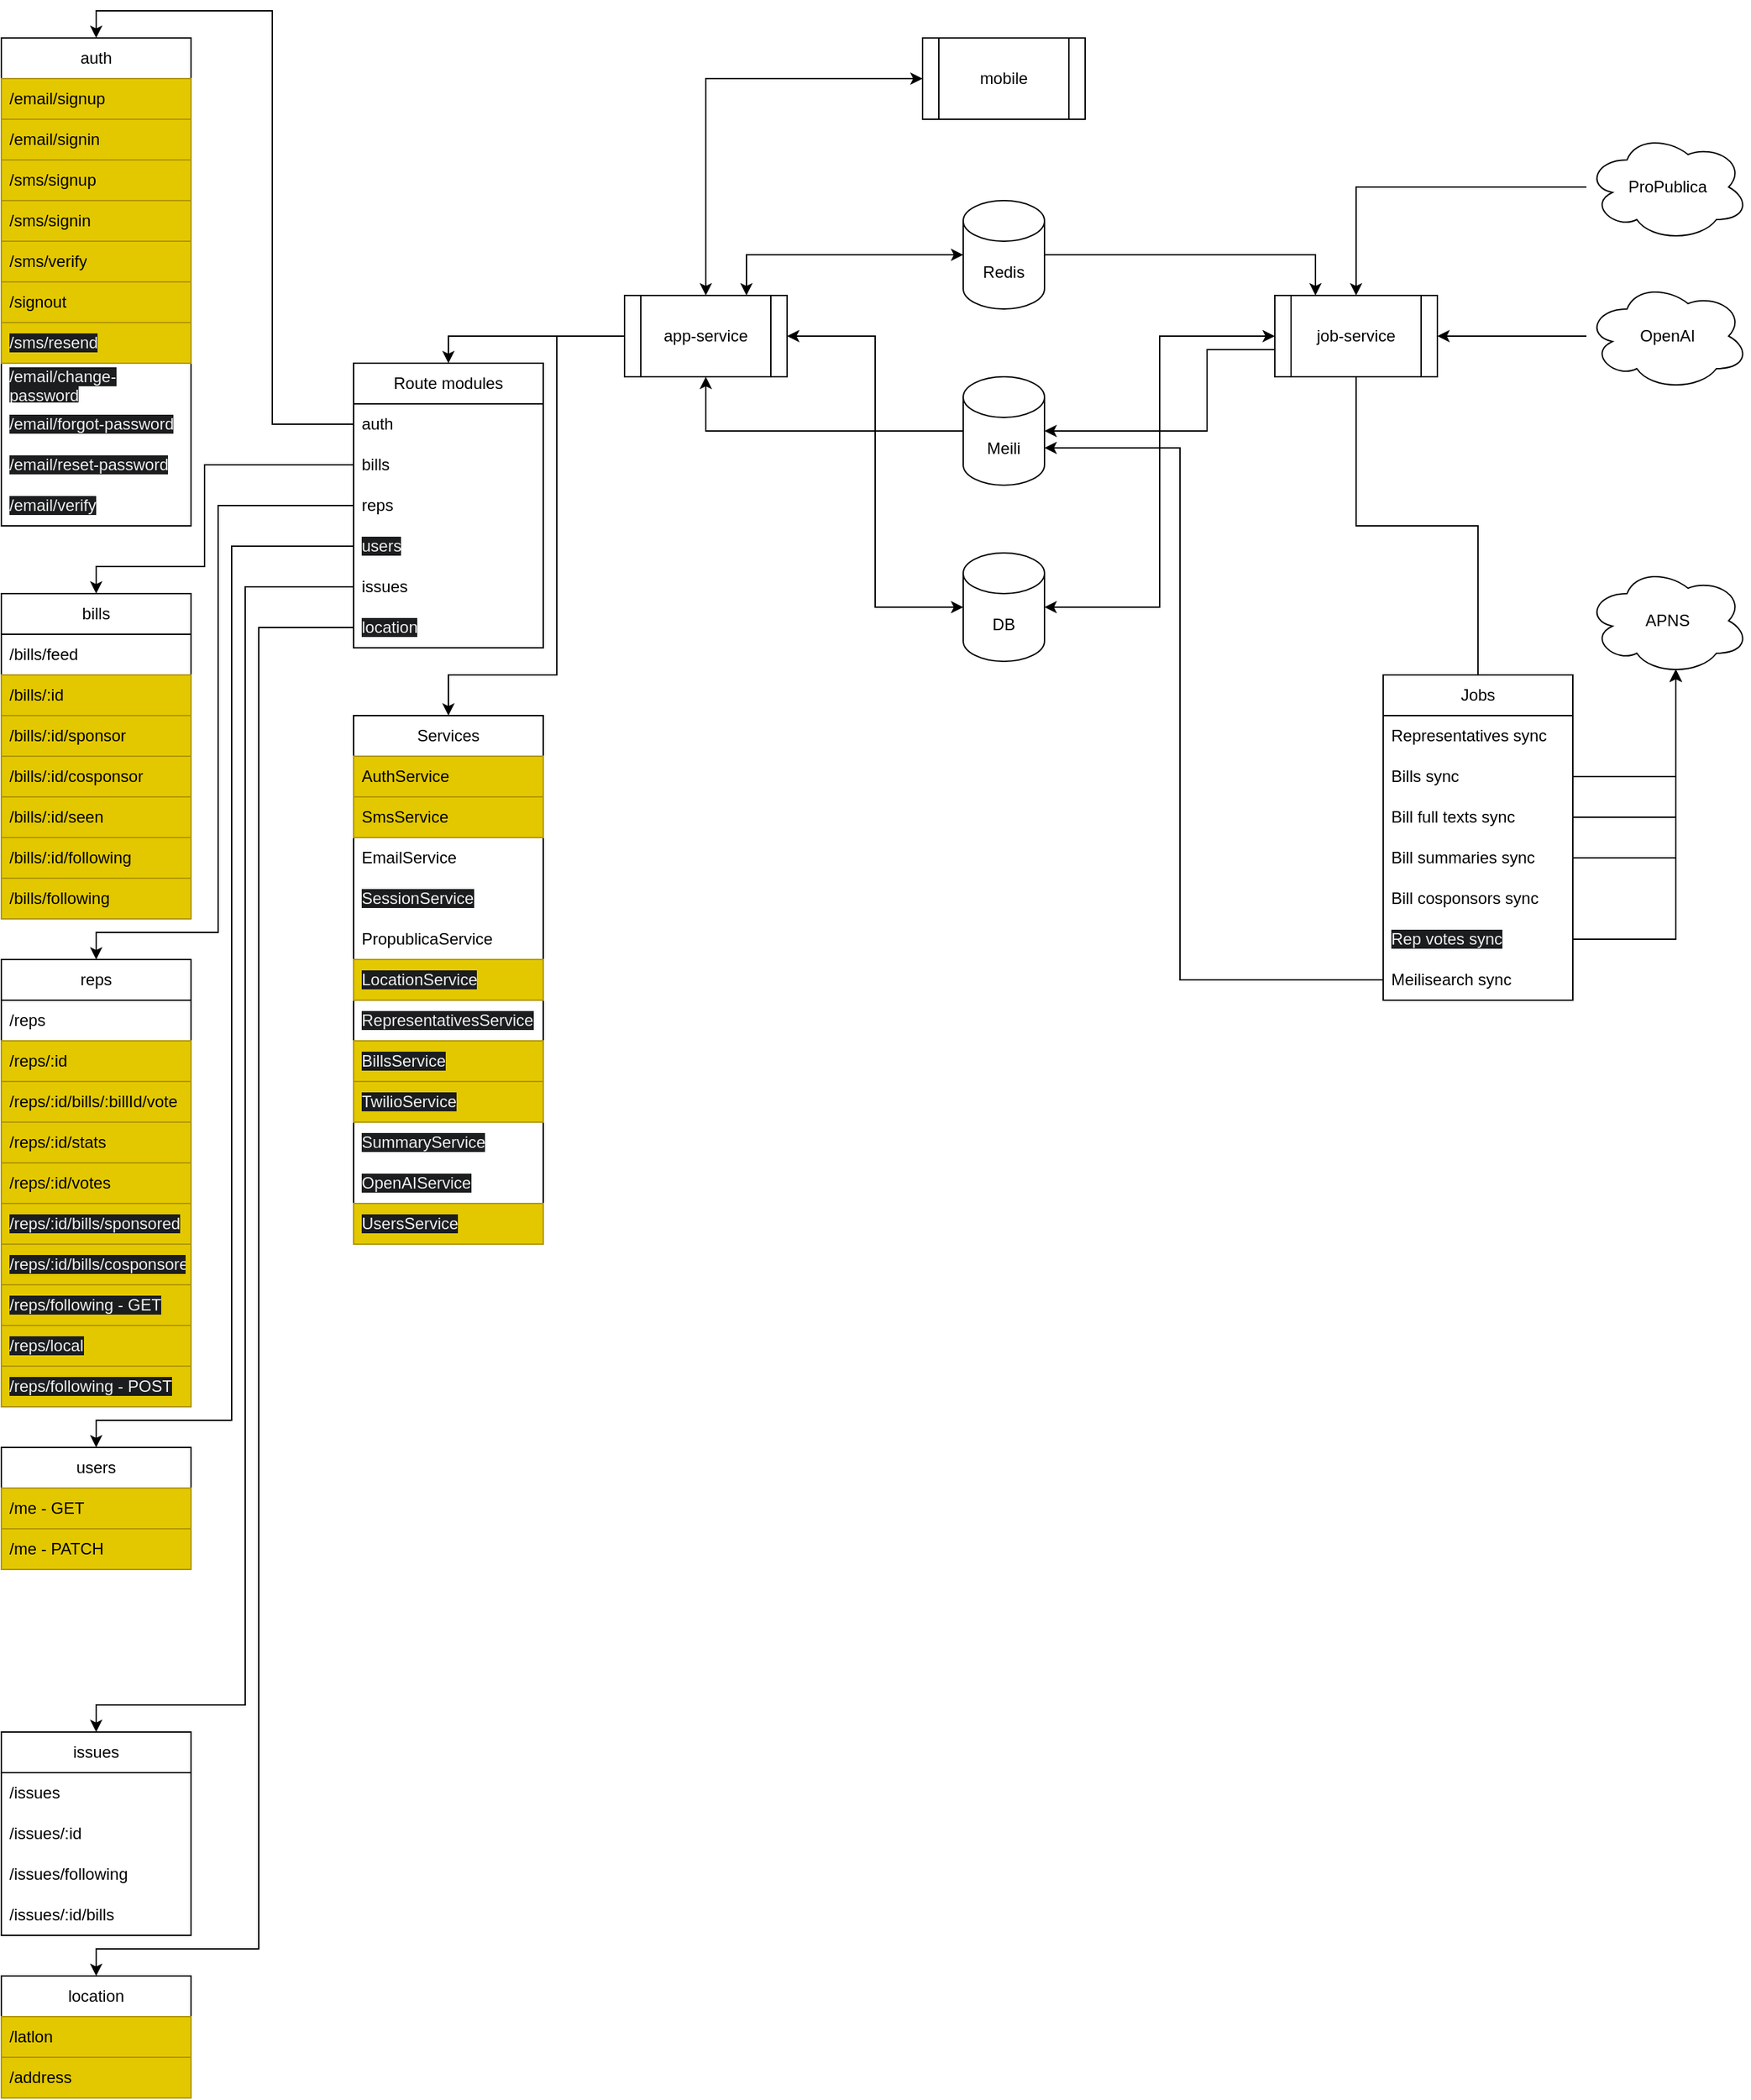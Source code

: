 <mxfile version="23.0.2" type="device">
  <diagram name="Page-1" id="CMcYUQxEqxqcsN2FO_Cb">
    <mxGraphModel dx="1930" dy="1882" grid="1" gridSize="10" guides="1" tooltips="1" connect="1" arrows="1" fold="1" page="1" pageScale="1" pageWidth="850" pageHeight="1100" math="0" shadow="0">
      <root>
        <mxCell id="0" />
        <mxCell id="1" parent="0" />
        <mxCell id="fDpLNiLZyt8nHEmE5w9d-7" style="edgeStyle=orthogonalEdgeStyle;rounded=0;orthogonalLoop=1;jettySize=auto;html=1;entryX=0;entryY=0.5;entryDx=0;entryDy=0;startArrow=classic;startFill=1;" parent="1" source="fDpLNiLZyt8nHEmE5w9d-1" target="fDpLNiLZyt8nHEmE5w9d-2" edge="1">
          <mxGeometry relative="1" as="geometry">
            <Array as="points">
              <mxPoint x="140" y="-80" />
            </Array>
          </mxGeometry>
        </mxCell>
        <mxCell id="fDpLNiLZyt8nHEmE5w9d-48" style="edgeStyle=orthogonalEdgeStyle;rounded=0;orthogonalLoop=1;jettySize=auto;html=1;entryX=0.5;entryY=0;entryDx=0;entryDy=0;" parent="1" source="fDpLNiLZyt8nHEmE5w9d-1" target="fDpLNiLZyt8nHEmE5w9d-40" edge="1">
          <mxGeometry relative="1" as="geometry" />
        </mxCell>
        <mxCell id="fDpLNiLZyt8nHEmE5w9d-125" style="edgeStyle=orthogonalEdgeStyle;rounded=0;orthogonalLoop=1;jettySize=auto;html=1;entryX=0.5;entryY=0;entryDx=0;entryDy=0;" parent="1" source="fDpLNiLZyt8nHEmE5w9d-1" target="fDpLNiLZyt8nHEmE5w9d-116" edge="1">
          <mxGeometry relative="1" as="geometry">
            <Array as="points">
              <mxPoint x="30" y="110" />
              <mxPoint x="30" y="360" />
              <mxPoint x="-50" y="360" />
            </Array>
          </mxGeometry>
        </mxCell>
        <mxCell id="fDpLNiLZyt8nHEmE5w9d-1" value="app-service" style="shape=process;whiteSpace=wrap;html=1;backgroundOutline=1;" parent="1" vertex="1">
          <mxGeometry x="80" y="80" width="120" height="60" as="geometry" />
        </mxCell>
        <mxCell id="fDpLNiLZyt8nHEmE5w9d-2" value="mobile" style="shape=process;whiteSpace=wrap;html=1;backgroundOutline=1;" parent="1" vertex="1">
          <mxGeometry x="300" y="-110" width="120" height="60" as="geometry" />
        </mxCell>
        <mxCell id="fDpLNiLZyt8nHEmE5w9d-16" style="edgeStyle=orthogonalEdgeStyle;rounded=0;orthogonalLoop=1;jettySize=auto;html=1;entryX=0.5;entryY=0;entryDx=0;entryDy=0;endArrow=none;endFill=0;" parent="1" source="fDpLNiLZyt8nHEmE5w9d-3" target="fDpLNiLZyt8nHEmE5w9d-12" edge="1">
          <mxGeometry relative="1" as="geometry" />
        </mxCell>
        <mxCell id="fDpLNiLZyt8nHEmE5w9d-3" value="job-service" style="shape=process;whiteSpace=wrap;html=1;backgroundOutline=1;" parent="1" vertex="1">
          <mxGeometry x="560" y="80" width="120" height="60" as="geometry" />
        </mxCell>
        <mxCell id="fDpLNiLZyt8nHEmE5w9d-4" value="DB" style="shape=cylinder3;whiteSpace=wrap;html=1;boundedLbl=1;backgroundOutline=1;size=15;" parent="1" vertex="1">
          <mxGeometry x="330" y="270" width="60" height="80" as="geometry" />
        </mxCell>
        <mxCell id="fDpLNiLZyt8nHEmE5w9d-5" style="edgeStyle=orthogonalEdgeStyle;rounded=0;orthogonalLoop=1;jettySize=auto;html=1;entryX=1;entryY=0.5;entryDx=0;entryDy=0;entryPerimeter=0;startArrow=classic;startFill=1;" parent="1" source="fDpLNiLZyt8nHEmE5w9d-3" target="fDpLNiLZyt8nHEmE5w9d-4" edge="1">
          <mxGeometry relative="1" as="geometry" />
        </mxCell>
        <mxCell id="fDpLNiLZyt8nHEmE5w9d-6" style="edgeStyle=orthogonalEdgeStyle;rounded=0;orthogonalLoop=1;jettySize=auto;html=1;entryX=0;entryY=0.5;entryDx=0;entryDy=0;entryPerimeter=0;startArrow=classic;startFill=1;" parent="1" source="fDpLNiLZyt8nHEmE5w9d-1" target="fDpLNiLZyt8nHEmE5w9d-4" edge="1">
          <mxGeometry relative="1" as="geometry" />
        </mxCell>
        <mxCell id="fDpLNiLZyt8nHEmE5w9d-9" style="edgeStyle=orthogonalEdgeStyle;rounded=0;orthogonalLoop=1;jettySize=auto;html=1;entryX=0.5;entryY=0;entryDx=0;entryDy=0;" parent="1" source="fDpLNiLZyt8nHEmE5w9d-8" target="fDpLNiLZyt8nHEmE5w9d-3" edge="1">
          <mxGeometry relative="1" as="geometry" />
        </mxCell>
        <mxCell id="fDpLNiLZyt8nHEmE5w9d-8" value="ProPublica" style="ellipse;shape=cloud;whiteSpace=wrap;html=1;" parent="1" vertex="1">
          <mxGeometry x="790" y="-40" width="120" height="80" as="geometry" />
        </mxCell>
        <mxCell id="fDpLNiLZyt8nHEmE5w9d-11" style="edgeStyle=orthogonalEdgeStyle;rounded=0;orthogonalLoop=1;jettySize=auto;html=1;entryX=1;entryY=0.5;entryDx=0;entryDy=0;" parent="1" source="fDpLNiLZyt8nHEmE5w9d-10" target="fDpLNiLZyt8nHEmE5w9d-3" edge="1">
          <mxGeometry relative="1" as="geometry" />
        </mxCell>
        <mxCell id="fDpLNiLZyt8nHEmE5w9d-10" value="OpenAI" style="ellipse;shape=cloud;whiteSpace=wrap;html=1;" parent="1" vertex="1">
          <mxGeometry x="790" y="70" width="120" height="80" as="geometry" />
        </mxCell>
        <mxCell id="fDpLNiLZyt8nHEmE5w9d-12" value="Jobs" style="swimlane;fontStyle=0;childLayout=stackLayout;horizontal=1;startSize=30;horizontalStack=0;resizeParent=1;resizeParentMax=0;resizeLast=0;collapsible=1;marginBottom=0;whiteSpace=wrap;html=1;" parent="1" vertex="1">
          <mxGeometry x="640" y="360" width="140" height="240" as="geometry">
            <mxRectangle x="640" y="360" width="70" height="30" as="alternateBounds" />
          </mxGeometry>
        </mxCell>
        <mxCell id="fDpLNiLZyt8nHEmE5w9d-13" value="Representatives sync" style="text;strokeColor=none;fillColor=none;align=left;verticalAlign=middle;spacingLeft=4;spacingRight=4;overflow=hidden;points=[[0,0.5],[1,0.5]];portConstraint=eastwest;rotatable=0;whiteSpace=wrap;html=1;" parent="fDpLNiLZyt8nHEmE5w9d-12" vertex="1">
          <mxGeometry y="30" width="140" height="30" as="geometry" />
        </mxCell>
        <mxCell id="fDpLNiLZyt8nHEmE5w9d-14" value="Bills sync" style="text;strokeColor=none;fillColor=none;align=left;verticalAlign=middle;spacingLeft=4;spacingRight=4;overflow=hidden;points=[[0,0.5],[1,0.5]];portConstraint=eastwest;rotatable=0;whiteSpace=wrap;html=1;" parent="fDpLNiLZyt8nHEmE5w9d-12" vertex="1">
          <mxGeometry y="60" width="140" height="30" as="geometry" />
        </mxCell>
        <mxCell id="fDpLNiLZyt8nHEmE5w9d-15" value="Bill full texts sync" style="text;strokeColor=none;fillColor=none;align=left;verticalAlign=middle;spacingLeft=4;spacingRight=4;overflow=hidden;points=[[0,0.5],[1,0.5]];portConstraint=eastwest;rotatable=0;whiteSpace=wrap;html=1;" parent="fDpLNiLZyt8nHEmE5w9d-12" vertex="1">
          <mxGeometry y="90" width="140" height="30" as="geometry" />
        </mxCell>
        <mxCell id="fDpLNiLZyt8nHEmE5w9d-23" value="Bill summaries sync" style="text;strokeColor=none;fillColor=none;align=left;verticalAlign=middle;spacingLeft=4;spacingRight=4;overflow=hidden;points=[[0,0.5],[1,0.5]];portConstraint=eastwest;rotatable=0;whiteSpace=wrap;html=1;" parent="fDpLNiLZyt8nHEmE5w9d-12" vertex="1">
          <mxGeometry y="120" width="140" height="30" as="geometry" />
        </mxCell>
        <mxCell id="fDpLNiLZyt8nHEmE5w9d-24" value="Bill cosponsors sync" style="text;strokeColor=none;fillColor=none;align=left;verticalAlign=middle;spacingLeft=4;spacingRight=4;overflow=hidden;points=[[0,0.5],[1,0.5]];portConstraint=eastwest;rotatable=0;whiteSpace=wrap;html=1;" parent="fDpLNiLZyt8nHEmE5w9d-12" vertex="1">
          <mxGeometry y="150" width="140" height="30" as="geometry" />
        </mxCell>
        <mxCell id="fDpLNiLZyt8nHEmE5w9d-25" value="&lt;meta charset=&quot;utf-8&quot;&gt;&lt;span style=&quot;color: rgb(240, 240, 240); font-family: Helvetica; font-size: 12px; font-style: normal; font-variant-ligatures: normal; font-variant-caps: normal; font-weight: 400; letter-spacing: normal; orphans: 2; text-align: left; text-indent: 0px; text-transform: none; widows: 2; word-spacing: 0px; -webkit-text-stroke-width: 0px; background-color: rgb(27, 29, 30); text-decoration-thickness: initial; text-decoration-style: initial; text-decoration-color: initial; float: none; display: inline !important;&quot;&gt;Rep votes sync&lt;/span&gt;" style="text;strokeColor=none;fillColor=none;align=left;verticalAlign=middle;spacingLeft=4;spacingRight=4;overflow=hidden;points=[[0,0.5],[1,0.5]];portConstraint=eastwest;rotatable=0;whiteSpace=wrap;html=1;" parent="fDpLNiLZyt8nHEmE5w9d-12" vertex="1">
          <mxGeometry y="180" width="140" height="30" as="geometry" />
        </mxCell>
        <mxCell id="fDpLNiLZyt8nHEmE5w9d-38" value="Meilisearch sync" style="text;strokeColor=none;fillColor=none;align=left;verticalAlign=middle;spacingLeft=4;spacingRight=4;overflow=hidden;points=[[0,0.5],[1,0.5]];portConstraint=eastwest;rotatable=0;whiteSpace=wrap;html=1;" parent="fDpLNiLZyt8nHEmE5w9d-12" vertex="1">
          <mxGeometry y="210" width="140" height="30" as="geometry" />
        </mxCell>
        <mxCell id="fDpLNiLZyt8nHEmE5w9d-19" style="edgeStyle=orthogonalEdgeStyle;rounded=0;orthogonalLoop=1;jettySize=auto;html=1;entryX=0.75;entryY=0;entryDx=0;entryDy=0;startArrow=classic;startFill=1;" parent="1" source="fDpLNiLZyt8nHEmE5w9d-18" target="fDpLNiLZyt8nHEmE5w9d-1" edge="1">
          <mxGeometry relative="1" as="geometry" />
        </mxCell>
        <mxCell id="fDpLNiLZyt8nHEmE5w9d-20" style="edgeStyle=orthogonalEdgeStyle;rounded=0;orthogonalLoop=1;jettySize=auto;html=1;entryX=0.25;entryY=0;entryDx=0;entryDy=0;" parent="1" source="fDpLNiLZyt8nHEmE5w9d-18" target="fDpLNiLZyt8nHEmE5w9d-3" edge="1">
          <mxGeometry relative="1" as="geometry" />
        </mxCell>
        <mxCell id="fDpLNiLZyt8nHEmE5w9d-18" value="Redis" style="shape=cylinder3;whiteSpace=wrap;html=1;boundedLbl=1;backgroundOutline=1;size=15;" parent="1" vertex="1">
          <mxGeometry x="330" y="10" width="60" height="80" as="geometry" />
        </mxCell>
        <mxCell id="fDpLNiLZyt8nHEmE5w9d-35" style="edgeStyle=orthogonalEdgeStyle;rounded=0;orthogonalLoop=1;jettySize=auto;html=1;entryX=0.5;entryY=1;entryDx=0;entryDy=0;" parent="1" source="fDpLNiLZyt8nHEmE5w9d-21" target="fDpLNiLZyt8nHEmE5w9d-1" edge="1">
          <mxGeometry relative="1" as="geometry" />
        </mxCell>
        <mxCell id="fDpLNiLZyt8nHEmE5w9d-21" value="Meili" style="shape=cylinder3;whiteSpace=wrap;html=1;boundedLbl=1;backgroundOutline=1;size=15;" parent="1" vertex="1">
          <mxGeometry x="330" y="140" width="60" height="80" as="geometry" />
        </mxCell>
        <mxCell id="fDpLNiLZyt8nHEmE5w9d-28" value="APNS" style="ellipse;shape=cloud;whiteSpace=wrap;html=1;" parent="1" vertex="1">
          <mxGeometry x="790" y="280" width="120" height="80" as="geometry" />
        </mxCell>
        <mxCell id="fDpLNiLZyt8nHEmE5w9d-29" style="edgeStyle=orthogonalEdgeStyle;rounded=0;orthogonalLoop=1;jettySize=auto;html=1;entryX=0.55;entryY=0.95;entryDx=0;entryDy=0;entryPerimeter=0;" parent="1" source="fDpLNiLZyt8nHEmE5w9d-14" target="fDpLNiLZyt8nHEmE5w9d-28" edge="1">
          <mxGeometry relative="1" as="geometry" />
        </mxCell>
        <mxCell id="fDpLNiLZyt8nHEmE5w9d-30" style="edgeStyle=orthogonalEdgeStyle;rounded=0;orthogonalLoop=1;jettySize=auto;html=1;entryX=0.55;entryY=0.95;entryDx=0;entryDy=0;entryPerimeter=0;" parent="1" source="fDpLNiLZyt8nHEmE5w9d-15" target="fDpLNiLZyt8nHEmE5w9d-28" edge="1">
          <mxGeometry relative="1" as="geometry" />
        </mxCell>
        <mxCell id="fDpLNiLZyt8nHEmE5w9d-31" style="edgeStyle=orthogonalEdgeStyle;rounded=0;orthogonalLoop=1;jettySize=auto;html=1;entryX=0.55;entryY=0.95;entryDx=0;entryDy=0;entryPerimeter=0;" parent="1" source="fDpLNiLZyt8nHEmE5w9d-23" target="fDpLNiLZyt8nHEmE5w9d-28" edge="1">
          <mxGeometry relative="1" as="geometry" />
        </mxCell>
        <mxCell id="fDpLNiLZyt8nHEmE5w9d-32" style="edgeStyle=orthogonalEdgeStyle;rounded=0;orthogonalLoop=1;jettySize=auto;html=1;entryX=0.55;entryY=0.95;entryDx=0;entryDy=0;entryPerimeter=0;" parent="1" source="fDpLNiLZyt8nHEmE5w9d-25" target="fDpLNiLZyt8nHEmE5w9d-28" edge="1">
          <mxGeometry relative="1" as="geometry" />
        </mxCell>
        <mxCell id="fDpLNiLZyt8nHEmE5w9d-37" style="edgeStyle=orthogonalEdgeStyle;rounded=0;orthogonalLoop=1;jettySize=auto;html=1;entryX=1;entryY=0.5;entryDx=0;entryDy=0;entryPerimeter=0;" parent="1" source="fDpLNiLZyt8nHEmE5w9d-3" target="fDpLNiLZyt8nHEmE5w9d-21" edge="1">
          <mxGeometry relative="1" as="geometry">
            <Array as="points">
              <mxPoint x="510" y="120" />
              <mxPoint x="510" y="180" />
            </Array>
          </mxGeometry>
        </mxCell>
        <mxCell id="fDpLNiLZyt8nHEmE5w9d-39" style="edgeStyle=orthogonalEdgeStyle;rounded=0;orthogonalLoop=1;jettySize=auto;html=1;entryX=1;entryY=0;entryDx=0;entryDy=52.5;entryPerimeter=0;" parent="1" source="fDpLNiLZyt8nHEmE5w9d-38" target="fDpLNiLZyt8nHEmE5w9d-21" edge="1">
          <mxGeometry relative="1" as="geometry">
            <Array as="points">
              <mxPoint x="490" y="585" />
              <mxPoint x="490" y="193" />
            </Array>
          </mxGeometry>
        </mxCell>
        <mxCell id="fDpLNiLZyt8nHEmE5w9d-40" value="Route modules" style="swimlane;fontStyle=0;childLayout=stackLayout;horizontal=1;startSize=30;horizontalStack=0;resizeParent=1;resizeParentMax=0;resizeLast=0;collapsible=1;marginBottom=0;whiteSpace=wrap;html=1;" parent="1" vertex="1">
          <mxGeometry x="-120" y="130" width="140" height="210" as="geometry">
            <mxRectangle x="640" y="360" width="70" height="30" as="alternateBounds" />
          </mxGeometry>
        </mxCell>
        <mxCell id="fDpLNiLZyt8nHEmE5w9d-41" value="auth" style="text;strokeColor=none;fillColor=none;align=left;verticalAlign=middle;spacingLeft=4;spacingRight=4;overflow=hidden;points=[[0,0.5],[1,0.5]];portConstraint=eastwest;rotatable=0;whiteSpace=wrap;html=1;" parent="fDpLNiLZyt8nHEmE5w9d-40" vertex="1">
          <mxGeometry y="30" width="140" height="30" as="geometry" />
        </mxCell>
        <mxCell id="fDpLNiLZyt8nHEmE5w9d-42" value="bills" style="text;strokeColor=none;fillColor=none;align=left;verticalAlign=middle;spacingLeft=4;spacingRight=4;overflow=hidden;points=[[0,0.5],[1,0.5]];portConstraint=eastwest;rotatable=0;whiteSpace=wrap;html=1;" parent="fDpLNiLZyt8nHEmE5w9d-40" vertex="1">
          <mxGeometry y="60" width="140" height="30" as="geometry" />
        </mxCell>
        <mxCell id="fDpLNiLZyt8nHEmE5w9d-45" value="reps" style="text;strokeColor=none;fillColor=none;align=left;verticalAlign=middle;spacingLeft=4;spacingRight=4;overflow=hidden;points=[[0,0.5],[1,0.5]];portConstraint=eastwest;rotatable=0;whiteSpace=wrap;html=1;" parent="fDpLNiLZyt8nHEmE5w9d-40" vertex="1">
          <mxGeometry y="90" width="140" height="30" as="geometry" />
        </mxCell>
        <mxCell id="fDpLNiLZyt8nHEmE5w9d-46" value="&lt;span style=&quot;color: rgb(240, 240, 240); font-family: Helvetica; font-size: 12px; font-style: normal; font-variant-ligatures: normal; font-variant-caps: normal; font-weight: 400; letter-spacing: normal; orphans: 2; text-align: left; text-indent: 0px; text-transform: none; widows: 2; word-spacing: 0px; -webkit-text-stroke-width: 0px; background-color: rgb(27, 29, 30); text-decoration-thickness: initial; text-decoration-style: initial; text-decoration-color: initial; float: none; display: inline !important;&quot;&gt;users&lt;/span&gt;" style="text;strokeColor=none;fillColor=none;align=left;verticalAlign=middle;spacingLeft=4;spacingRight=4;overflow=hidden;points=[[0,0.5],[1,0.5]];portConstraint=eastwest;rotatable=0;whiteSpace=wrap;html=1;" parent="fDpLNiLZyt8nHEmE5w9d-40" vertex="1">
          <mxGeometry y="120" width="140" height="30" as="geometry" />
        </mxCell>
        <mxCell id="fDpLNiLZyt8nHEmE5w9d-43" value="issues" style="text;strokeColor=none;fillColor=none;align=left;verticalAlign=middle;spacingLeft=4;spacingRight=4;overflow=hidden;points=[[0,0.5],[1,0.5]];portConstraint=eastwest;rotatable=0;whiteSpace=wrap;html=1;" parent="fDpLNiLZyt8nHEmE5w9d-40" vertex="1">
          <mxGeometry y="150" width="140" height="30" as="geometry" />
        </mxCell>
        <mxCell id="fDpLNiLZyt8nHEmE5w9d-93" value="&lt;span style=&quot;color: rgb(240, 240, 240); font-family: Helvetica; font-size: 12px; font-style: normal; font-variant-ligatures: normal; font-variant-caps: normal; font-weight: 400; letter-spacing: normal; orphans: 2; text-align: left; text-indent: 0px; text-transform: none; widows: 2; word-spacing: 0px; -webkit-text-stroke-width: 0px; background-color: rgb(27, 29, 30); text-decoration-thickness: initial; text-decoration-style: initial; text-decoration-color: initial; float: none; display: inline !important;&quot;&gt;location&lt;/span&gt;" style="text;strokeColor=none;fillColor=none;align=left;verticalAlign=middle;spacingLeft=4;spacingRight=4;overflow=hidden;points=[[0,0.5],[1,0.5]];portConstraint=eastwest;rotatable=0;whiteSpace=wrap;html=1;" parent="fDpLNiLZyt8nHEmE5w9d-40" vertex="1">
          <mxGeometry y="180" width="140" height="30" as="geometry" />
        </mxCell>
        <mxCell id="fDpLNiLZyt8nHEmE5w9d-49" value="auth" style="swimlane;fontStyle=0;childLayout=stackLayout;horizontal=1;startSize=30;horizontalStack=0;resizeParent=1;resizeParentMax=0;resizeLast=0;collapsible=1;marginBottom=0;whiteSpace=wrap;html=1;" parent="1" vertex="1">
          <mxGeometry x="-380" y="-110" width="140" height="360" as="geometry">
            <mxRectangle x="640" y="360" width="70" height="30" as="alternateBounds" />
          </mxGeometry>
        </mxCell>
        <mxCell id="fDpLNiLZyt8nHEmE5w9d-50" value="/email/signup" style="text;strokeColor=#B09500;fillColor=#e3c800;align=left;verticalAlign=middle;spacingLeft=4;spacingRight=4;overflow=hidden;points=[[0,0.5],[1,0.5]];portConstraint=eastwest;rotatable=0;whiteSpace=wrap;html=1;fontColor=#000000;" parent="fDpLNiLZyt8nHEmE5w9d-49" vertex="1">
          <mxGeometry y="30" width="140" height="30" as="geometry" />
        </mxCell>
        <mxCell id="fDpLNiLZyt8nHEmE5w9d-51" value="/email/signin" style="text;strokeColor=#B09500;fillColor=#e3c800;align=left;verticalAlign=middle;spacingLeft=4;spacingRight=4;overflow=hidden;points=[[0,0.5],[1,0.5]];portConstraint=eastwest;rotatable=0;whiteSpace=wrap;html=1;fontColor=#000000;" parent="fDpLNiLZyt8nHEmE5w9d-49" vertex="1">
          <mxGeometry y="60" width="140" height="30" as="geometry" />
        </mxCell>
        <mxCell id="fDpLNiLZyt8nHEmE5w9d-52" value="/sms/signup" style="text;strokeColor=#B09500;fillColor=#e3c800;align=left;verticalAlign=middle;spacingLeft=4;spacingRight=4;overflow=hidden;points=[[0,0.5],[1,0.5]];portConstraint=eastwest;rotatable=0;whiteSpace=wrap;html=1;fontColor=#000000;" parent="fDpLNiLZyt8nHEmE5w9d-49" vertex="1">
          <mxGeometry y="90" width="140" height="30" as="geometry" />
        </mxCell>
        <mxCell id="fDpLNiLZyt8nHEmE5w9d-53" value="/sms/signin" style="text;strokeColor=#B09500;fillColor=#e3c800;align=left;verticalAlign=middle;spacingLeft=4;spacingRight=4;overflow=hidden;points=[[0,0.5],[1,0.5]];portConstraint=eastwest;rotatable=0;whiteSpace=wrap;html=1;fontColor=#000000;" parent="fDpLNiLZyt8nHEmE5w9d-49" vertex="1">
          <mxGeometry y="120" width="140" height="30" as="geometry" />
        </mxCell>
        <mxCell id="fDpLNiLZyt8nHEmE5w9d-54" value="/sms/verify" style="text;strokeColor=#B09500;fillColor=#e3c800;align=left;verticalAlign=middle;spacingLeft=4;spacingRight=4;overflow=hidden;points=[[0,0.5],[1,0.5]];portConstraint=eastwest;rotatable=0;whiteSpace=wrap;html=1;fontColor=#000000;" parent="fDpLNiLZyt8nHEmE5w9d-49" vertex="1">
          <mxGeometry y="150" width="140" height="30" as="geometry" />
        </mxCell>
        <mxCell id="oOIMvvIAfCaK4R2Jciu8-5" value="/signout" style="text;strokeColor=#B09500;fillColor=#e3c800;align=left;verticalAlign=middle;spacingLeft=4;spacingRight=4;overflow=hidden;points=[[0,0.5],[1,0.5]];portConstraint=eastwest;rotatable=0;whiteSpace=wrap;html=1;fontColor=#000000;" parent="fDpLNiLZyt8nHEmE5w9d-49" vertex="1">
          <mxGeometry y="180" width="140" height="30" as="geometry" />
        </mxCell>
        <mxCell id="fDpLNiLZyt8nHEmE5w9d-55" value="&lt;span style=&quot;color: rgb(240, 240, 240); font-family: Helvetica; font-size: 12px; font-style: normal; font-variant-ligatures: normal; font-variant-caps: normal; font-weight: 400; letter-spacing: normal; orphans: 2; text-align: left; text-indent: 0px; text-transform: none; widows: 2; word-spacing: 0px; -webkit-text-stroke-width: 0px; background-color: rgb(27, 29, 30); text-decoration-thickness: initial; text-decoration-style: initial; text-decoration-color: initial; float: none; display: inline !important;&quot;&gt;/sms/resend&lt;/span&gt;" style="text;strokeColor=#B09500;fillColor=#e3c800;align=left;verticalAlign=middle;spacingLeft=4;spacingRight=4;overflow=hidden;points=[[0,0.5],[1,0.5]];portConstraint=eastwest;rotatable=0;whiteSpace=wrap;html=1;fontColor=#000000;" parent="fDpLNiLZyt8nHEmE5w9d-49" vertex="1">
          <mxGeometry y="210" width="140" height="30" as="geometry" />
        </mxCell>
        <mxCell id="oOIMvvIAfCaK4R2Jciu8-1" value="&lt;span style=&quot;color: rgb(240, 240, 240); font-family: Helvetica; font-size: 12px; font-style: normal; font-variant-ligatures: normal; font-variant-caps: normal; font-weight: 400; letter-spacing: normal; orphans: 2; text-align: left; text-indent: 0px; text-transform: none; widows: 2; word-spacing: 0px; -webkit-text-stroke-width: 0px; background-color: rgb(27, 29, 30); text-decoration-thickness: initial; text-decoration-style: initial; text-decoration-color: initial; float: none; display: inline !important;&quot;&gt;/email/change-password&lt;/span&gt;" style="text;strokeColor=none;fillColor=none;align=left;verticalAlign=middle;spacingLeft=4;spacingRight=4;overflow=hidden;points=[[0,0.5],[1,0.5]];portConstraint=eastwest;rotatable=0;whiteSpace=wrap;html=1;" parent="fDpLNiLZyt8nHEmE5w9d-49" vertex="1">
          <mxGeometry y="240" width="140" height="30" as="geometry" />
        </mxCell>
        <mxCell id="oOIMvvIAfCaK4R2Jciu8-2" value="&lt;span style=&quot;color: rgb(240, 240, 240); font-family: Helvetica; font-size: 12px; font-style: normal; font-variant-ligatures: normal; font-variant-caps: normal; font-weight: 400; letter-spacing: normal; orphans: 2; text-align: left; text-indent: 0px; text-transform: none; widows: 2; word-spacing: 0px; -webkit-text-stroke-width: 0px; background-color: rgb(27, 29, 30); text-decoration-thickness: initial; text-decoration-style: initial; text-decoration-color: initial; float: none; display: inline !important;&quot;&gt;/email/forgot-password&lt;/span&gt;" style="text;strokeColor=none;fillColor=none;align=left;verticalAlign=middle;spacingLeft=4;spacingRight=4;overflow=hidden;points=[[0,0.5],[1,0.5]];portConstraint=eastwest;rotatable=0;whiteSpace=wrap;html=1;" parent="fDpLNiLZyt8nHEmE5w9d-49" vertex="1">
          <mxGeometry y="270" width="140" height="30" as="geometry" />
        </mxCell>
        <mxCell id="oOIMvvIAfCaK4R2Jciu8-3" value="&lt;span style=&quot;color: rgb(240, 240, 240); font-family: Helvetica; font-size: 12px; font-style: normal; font-variant-ligatures: normal; font-variant-caps: normal; font-weight: 400; letter-spacing: normal; orphans: 2; text-align: left; text-indent: 0px; text-transform: none; widows: 2; word-spacing: 0px; -webkit-text-stroke-width: 0px; background-color: rgb(27, 29, 30); text-decoration-thickness: initial; text-decoration-style: initial; text-decoration-color: initial; float: none; display: inline !important;&quot;&gt;/email/reset-password&lt;/span&gt;" style="text;strokeColor=none;fillColor=none;align=left;verticalAlign=middle;spacingLeft=4;spacingRight=4;overflow=hidden;points=[[0,0.5],[1,0.5]];portConstraint=eastwest;rotatable=0;whiteSpace=wrap;html=1;" parent="fDpLNiLZyt8nHEmE5w9d-49" vertex="1">
          <mxGeometry y="300" width="140" height="30" as="geometry" />
        </mxCell>
        <mxCell id="oOIMvvIAfCaK4R2Jciu8-4" value="&lt;span style=&quot;color: rgb(240, 240, 240); font-family: Helvetica; font-size: 12px; font-style: normal; font-variant-ligatures: normal; font-variant-caps: normal; font-weight: 400; letter-spacing: normal; orphans: 2; text-align: left; text-indent: 0px; text-transform: none; widows: 2; word-spacing: 0px; -webkit-text-stroke-width: 0px; background-color: rgb(27, 29, 30); text-decoration-thickness: initial; text-decoration-style: initial; text-decoration-color: initial; float: none; display: inline !important;&quot;&gt;/email/verify&lt;/span&gt;" style="text;strokeColor=none;fillColor=none;align=left;verticalAlign=middle;spacingLeft=4;spacingRight=4;overflow=hidden;points=[[0,0.5],[1,0.5]];portConstraint=eastwest;rotatable=0;whiteSpace=wrap;html=1;" parent="fDpLNiLZyt8nHEmE5w9d-49" vertex="1">
          <mxGeometry y="330" width="140" height="30" as="geometry" />
        </mxCell>
        <mxCell id="fDpLNiLZyt8nHEmE5w9d-57" style="edgeStyle=orthogonalEdgeStyle;rounded=0;orthogonalLoop=1;jettySize=auto;html=1;entryX=0.5;entryY=0;entryDx=0;entryDy=0;" parent="1" source="fDpLNiLZyt8nHEmE5w9d-41" target="fDpLNiLZyt8nHEmE5w9d-49" edge="1">
          <mxGeometry relative="1" as="geometry" />
        </mxCell>
        <mxCell id="fDpLNiLZyt8nHEmE5w9d-58" value="bills" style="swimlane;fontStyle=0;childLayout=stackLayout;horizontal=1;startSize=30;horizontalStack=0;resizeParent=1;resizeParentMax=0;resizeLast=0;collapsible=1;marginBottom=0;whiteSpace=wrap;html=1;" parent="1" vertex="1">
          <mxGeometry x="-380" y="300" width="140" height="240" as="geometry">
            <mxRectangle x="640" y="360" width="70" height="30" as="alternateBounds" />
          </mxGeometry>
        </mxCell>
        <mxCell id="fDpLNiLZyt8nHEmE5w9d-59" value="/bills/feed" style="text;strokeColor=none;fillColor=none;align=left;verticalAlign=middle;spacingLeft=4;spacingRight=4;overflow=hidden;points=[[0,0.5],[1,0.5]];portConstraint=eastwest;rotatable=0;whiteSpace=wrap;html=1;" parent="fDpLNiLZyt8nHEmE5w9d-58" vertex="1">
          <mxGeometry y="30" width="140" height="30" as="geometry" />
        </mxCell>
        <mxCell id="fDpLNiLZyt8nHEmE5w9d-60" value="/bills/:id" style="text;strokeColor=#B09500;fillColor=#e3c800;align=left;verticalAlign=middle;spacingLeft=4;spacingRight=4;overflow=hidden;points=[[0,0.5],[1,0.5]];portConstraint=eastwest;rotatable=0;whiteSpace=wrap;html=1;fontColor=#000000;" parent="fDpLNiLZyt8nHEmE5w9d-58" vertex="1">
          <mxGeometry y="60" width="140" height="30" as="geometry" />
        </mxCell>
        <mxCell id="fDpLNiLZyt8nHEmE5w9d-61" value="/bills/:id/sponsor" style="text;strokeColor=#B09500;fillColor=#e3c800;align=left;verticalAlign=middle;spacingLeft=4;spacingRight=4;overflow=hidden;points=[[0,0.5],[1,0.5]];portConstraint=eastwest;rotatable=0;whiteSpace=wrap;html=1;fontColor=#000000;" parent="fDpLNiLZyt8nHEmE5w9d-58" vertex="1">
          <mxGeometry y="90" width="140" height="30" as="geometry" />
        </mxCell>
        <mxCell id="fDpLNiLZyt8nHEmE5w9d-62" value="/bills/:id/cosponsor" style="text;strokeColor=#B09500;fillColor=#e3c800;align=left;verticalAlign=middle;spacingLeft=4;spacingRight=4;overflow=hidden;points=[[0,0.5],[1,0.5]];portConstraint=eastwest;rotatable=0;whiteSpace=wrap;html=1;fontColor=#000000;" parent="fDpLNiLZyt8nHEmE5w9d-58" vertex="1">
          <mxGeometry y="120" width="140" height="30" as="geometry" />
        </mxCell>
        <mxCell id="fDpLNiLZyt8nHEmE5w9d-97" value="/bills/:id/seen" style="text;strokeColor=#B09500;fillColor=#e3c800;align=left;verticalAlign=middle;spacingLeft=4;spacingRight=4;overflow=hidden;points=[[0,0.5],[1,0.5]];portConstraint=eastwest;rotatable=0;whiteSpace=wrap;html=1;fontColor=#000000;" parent="fDpLNiLZyt8nHEmE5w9d-58" vertex="1">
          <mxGeometry y="150" width="140" height="30" as="geometry" />
        </mxCell>
        <mxCell id="fDpLNiLZyt8nHEmE5w9d-98" value="/bills/:id/following" style="text;strokeColor=#B09500;fillColor=#e3c800;align=left;verticalAlign=middle;spacingLeft=4;spacingRight=4;overflow=hidden;points=[[0,0.5],[1,0.5]];portConstraint=eastwest;rotatable=0;whiteSpace=wrap;html=1;fontColor=#000000;" parent="fDpLNiLZyt8nHEmE5w9d-58" vertex="1">
          <mxGeometry y="180" width="140" height="30" as="geometry" />
        </mxCell>
        <mxCell id="fDpLNiLZyt8nHEmE5w9d-99" value="/bills/following" style="text;strokeColor=#B09500;fillColor=#e3c800;align=left;verticalAlign=middle;spacingLeft=4;spacingRight=4;overflow=hidden;points=[[0,0.5],[1,0.5]];portConstraint=eastwest;rotatable=0;whiteSpace=wrap;html=1;fontColor=#000000;" parent="fDpLNiLZyt8nHEmE5w9d-58" vertex="1">
          <mxGeometry y="210" width="140" height="30" as="geometry" />
        </mxCell>
        <mxCell id="fDpLNiLZyt8nHEmE5w9d-66" style="edgeStyle=orthogonalEdgeStyle;rounded=0;orthogonalLoop=1;jettySize=auto;html=1;entryX=0.5;entryY=0;entryDx=0;entryDy=0;" parent="1" source="fDpLNiLZyt8nHEmE5w9d-42" target="fDpLNiLZyt8nHEmE5w9d-58" edge="1">
          <mxGeometry relative="1" as="geometry">
            <Array as="points">
              <mxPoint x="-230" y="205" />
              <mxPoint x="-230" y="280" />
              <mxPoint x="-310" y="280" />
            </Array>
          </mxGeometry>
        </mxCell>
        <mxCell id="fDpLNiLZyt8nHEmE5w9d-67" value="issues" style="swimlane;fontStyle=0;childLayout=stackLayout;horizontal=1;startSize=30;horizontalStack=0;resizeParent=1;resizeParentMax=0;resizeLast=0;collapsible=1;marginBottom=0;whiteSpace=wrap;html=1;" parent="1" vertex="1">
          <mxGeometry x="-380" y="1140" width="140" height="150" as="geometry">
            <mxRectangle x="640" y="360" width="70" height="30" as="alternateBounds" />
          </mxGeometry>
        </mxCell>
        <mxCell id="fDpLNiLZyt8nHEmE5w9d-68" value="/issues" style="text;strokeColor=none;fillColor=none;align=left;verticalAlign=middle;spacingLeft=4;spacingRight=4;overflow=hidden;points=[[0,0.5],[1,0.5]];portConstraint=eastwest;rotatable=0;whiteSpace=wrap;html=1;" parent="fDpLNiLZyt8nHEmE5w9d-67" vertex="1">
          <mxGeometry y="30" width="140" height="30" as="geometry" />
        </mxCell>
        <mxCell id="fDpLNiLZyt8nHEmE5w9d-69" value="/issues/:id" style="text;strokeColor=none;fillColor=none;align=left;verticalAlign=middle;spacingLeft=4;spacingRight=4;overflow=hidden;points=[[0,0.5],[1,0.5]];portConstraint=eastwest;rotatable=0;whiteSpace=wrap;html=1;" parent="fDpLNiLZyt8nHEmE5w9d-67" vertex="1">
          <mxGeometry y="60" width="140" height="30" as="geometry" />
        </mxCell>
        <mxCell id="fDpLNiLZyt8nHEmE5w9d-70" value="/issues/following" style="text;strokeColor=none;fillColor=none;align=left;verticalAlign=middle;spacingLeft=4;spacingRight=4;overflow=hidden;points=[[0,0.5],[1,0.5]];portConstraint=eastwest;rotatable=0;whiteSpace=wrap;html=1;" parent="fDpLNiLZyt8nHEmE5w9d-67" vertex="1">
          <mxGeometry y="90" width="140" height="30" as="geometry" />
        </mxCell>
        <mxCell id="fDpLNiLZyt8nHEmE5w9d-71" value="/issues/:id/bills" style="text;strokeColor=none;fillColor=none;align=left;verticalAlign=middle;spacingLeft=4;spacingRight=4;overflow=hidden;points=[[0,0.5],[1,0.5]];portConstraint=eastwest;rotatable=0;whiteSpace=wrap;html=1;" parent="fDpLNiLZyt8nHEmE5w9d-67" vertex="1">
          <mxGeometry y="120" width="140" height="30" as="geometry" />
        </mxCell>
        <mxCell id="fDpLNiLZyt8nHEmE5w9d-73" value="reps" style="swimlane;fontStyle=0;childLayout=stackLayout;horizontal=1;startSize=30;horizontalStack=0;resizeParent=1;resizeParentMax=0;resizeLast=0;collapsible=1;marginBottom=0;whiteSpace=wrap;html=1;" parent="1" vertex="1">
          <mxGeometry x="-380" y="570" width="140" height="330" as="geometry">
            <mxRectangle x="640" y="360" width="70" height="30" as="alternateBounds" />
          </mxGeometry>
        </mxCell>
        <mxCell id="fDpLNiLZyt8nHEmE5w9d-74" value="/reps" style="text;strokeColor=none;fillColor=none;align=left;verticalAlign=middle;spacingLeft=4;spacingRight=4;overflow=hidden;points=[[0,0.5],[1,0.5]];portConstraint=eastwest;rotatable=0;whiteSpace=wrap;html=1;" parent="fDpLNiLZyt8nHEmE5w9d-73" vertex="1">
          <mxGeometry y="30" width="140" height="30" as="geometry" />
        </mxCell>
        <mxCell id="fDpLNiLZyt8nHEmE5w9d-75" value="/reps/:id" style="text;strokeColor=#B09500;fillColor=#e3c800;align=left;verticalAlign=middle;spacingLeft=4;spacingRight=4;overflow=hidden;points=[[0,0.5],[1,0.5]];portConstraint=eastwest;rotatable=0;whiteSpace=wrap;html=1;fontColor=#000000;" parent="fDpLNiLZyt8nHEmE5w9d-73" vertex="1">
          <mxGeometry y="60" width="140" height="30" as="geometry" />
        </mxCell>
        <mxCell id="fDpLNiLZyt8nHEmE5w9d-76" value="/reps/:id/bills/:billId/vote" style="text;strokeColor=#B09500;fillColor=#e3c800;align=left;verticalAlign=middle;spacingLeft=4;spacingRight=4;overflow=hidden;points=[[0,0.5],[1,0.5]];portConstraint=eastwest;rotatable=0;whiteSpace=wrap;html=1;fontColor=#000000;" parent="fDpLNiLZyt8nHEmE5w9d-73" vertex="1">
          <mxGeometry y="90" width="140" height="30" as="geometry" />
        </mxCell>
        <mxCell id="fDpLNiLZyt8nHEmE5w9d-77" value="/reps/:id/stats" style="text;strokeColor=#B09500;fillColor=#e3c800;align=left;verticalAlign=middle;spacingLeft=4;spacingRight=4;overflow=hidden;points=[[0,0.5],[1,0.5]];portConstraint=eastwest;rotatable=0;whiteSpace=wrap;html=1;fontColor=#000000;" parent="fDpLNiLZyt8nHEmE5w9d-73" vertex="1">
          <mxGeometry y="120" width="140" height="30" as="geometry" />
        </mxCell>
        <mxCell id="fDpLNiLZyt8nHEmE5w9d-78" value="/reps/:id/votes" style="text;strokeColor=#B09500;fillColor=#e3c800;align=left;verticalAlign=middle;spacingLeft=4;spacingRight=4;overflow=hidden;points=[[0,0.5],[1,0.5]];portConstraint=eastwest;rotatable=0;whiteSpace=wrap;html=1;fontColor=#000000;" parent="fDpLNiLZyt8nHEmE5w9d-73" vertex="1">
          <mxGeometry y="150" width="140" height="30" as="geometry" />
        </mxCell>
        <mxCell id="fDpLNiLZyt8nHEmE5w9d-79" value="&lt;span style=&quot;color: rgb(240, 240, 240); font-family: Helvetica; font-size: 12px; font-style: normal; font-variant-ligatures: normal; font-variant-caps: normal; font-weight: 400; letter-spacing: normal; orphans: 2; text-align: left; text-indent: 0px; text-transform: none; widows: 2; word-spacing: 0px; -webkit-text-stroke-width: 0px; background-color: rgb(27, 29, 30); text-decoration-thickness: initial; text-decoration-style: initial; text-decoration-color: initial; float: none; display: inline !important;&quot;&gt;/reps/:id/bills/sponsored&lt;/span&gt;" style="text;strokeColor=#B09500;fillColor=#e3c800;align=left;verticalAlign=middle;spacingLeft=4;spacingRight=4;overflow=hidden;points=[[0,0.5],[1,0.5]];portConstraint=eastwest;rotatable=0;whiteSpace=wrap;html=1;fontColor=#000000;" parent="fDpLNiLZyt8nHEmE5w9d-73" vertex="1">
          <mxGeometry y="180" width="140" height="30" as="geometry" />
        </mxCell>
        <mxCell id="fDpLNiLZyt8nHEmE5w9d-82" value="&lt;span style=&quot;color: rgb(240, 240, 240); font-family: Helvetica; font-size: 12px; font-style: normal; font-variant-ligatures: normal; font-variant-caps: normal; font-weight: 400; letter-spacing: normal; orphans: 2; text-align: left; text-indent: 0px; text-transform: none; widows: 2; word-spacing: 0px; -webkit-text-stroke-width: 0px; background-color: rgb(27, 29, 30); text-decoration-thickness: initial; text-decoration-style: initial; text-decoration-color: initial; float: none; display: inline !important;&quot;&gt;/reps/:id/bills/cosponsored&lt;/span&gt;" style="text;strokeColor=#B09500;fillColor=#e3c800;align=left;verticalAlign=middle;spacingLeft=4;spacingRight=4;overflow=hidden;points=[[0,0.5],[1,0.5]];portConstraint=eastwest;rotatable=0;whiteSpace=wrap;html=1;fontColor=#000000;" parent="fDpLNiLZyt8nHEmE5w9d-73" vertex="1">
          <mxGeometry y="210" width="140" height="30" as="geometry" />
        </mxCell>
        <mxCell id="fDpLNiLZyt8nHEmE5w9d-101" value="&lt;span style=&quot;color: rgb(240, 240, 240); font-family: Helvetica; font-size: 12px; font-style: normal; font-variant-ligatures: normal; font-variant-caps: normal; font-weight: 400; letter-spacing: normal; orphans: 2; text-align: left; text-indent: 0px; text-transform: none; widows: 2; word-spacing: 0px; -webkit-text-stroke-width: 0px; background-color: rgb(27, 29, 30); text-decoration-thickness: initial; text-decoration-style: initial; text-decoration-color: initial; float: none; display: inline !important;&quot;&gt;/reps/following - GET&lt;/span&gt;" style="text;strokeColor=#B09500;fillColor=#e3c800;align=left;verticalAlign=middle;spacingLeft=4;spacingRight=4;overflow=hidden;points=[[0,0.5],[1,0.5]];portConstraint=eastwest;rotatable=0;whiteSpace=wrap;html=1;fontColor=#000000;" parent="fDpLNiLZyt8nHEmE5w9d-73" vertex="1">
          <mxGeometry y="240" width="140" height="30" as="geometry" />
        </mxCell>
        <mxCell id="fDpLNiLZyt8nHEmE5w9d-102" value="&lt;span style=&quot;color: rgb(240, 240, 240); font-family: Helvetica; font-size: 12px; font-style: normal; font-variant-ligatures: normal; font-variant-caps: normal; font-weight: 400; letter-spacing: normal; orphans: 2; text-align: left; text-indent: 0px; text-transform: none; widows: 2; word-spacing: 0px; -webkit-text-stroke-width: 0px; background-color: rgb(27, 29, 30); text-decoration-thickness: initial; text-decoration-style: initial; text-decoration-color: initial; float: none; display: inline !important;&quot;&gt;/reps/local&lt;/span&gt;" style="text;strokeColor=#B09500;fillColor=#e3c800;align=left;verticalAlign=middle;spacingLeft=4;spacingRight=4;overflow=hidden;points=[[0,0.5],[1,0.5]];portConstraint=eastwest;rotatable=0;whiteSpace=wrap;html=1;fontColor=#000000;" parent="fDpLNiLZyt8nHEmE5w9d-73" vertex="1">
          <mxGeometry y="270" width="140" height="30" as="geometry" />
        </mxCell>
        <mxCell id="fDpLNiLZyt8nHEmE5w9d-103" value="&lt;span style=&quot;color: rgb(240, 240, 240); font-family: Helvetica; font-size: 12px; font-style: normal; font-variant-ligatures: normal; font-variant-caps: normal; font-weight: 400; letter-spacing: normal; orphans: 2; text-align: left; text-indent: 0px; text-transform: none; widows: 2; word-spacing: 0px; -webkit-text-stroke-width: 0px; background-color: rgb(27, 29, 30); text-decoration-thickness: initial; text-decoration-style: initial; text-decoration-color: initial; float: none; display: inline !important;&quot;&gt;/reps/following - POST&lt;/span&gt;" style="text;strokeColor=#B09500;fillColor=#e3c800;align=left;verticalAlign=middle;spacingLeft=4;spacingRight=4;overflow=hidden;points=[[0,0.5],[1,0.5]];portConstraint=eastwest;rotatable=0;whiteSpace=wrap;html=1;fontColor=#000000;" parent="fDpLNiLZyt8nHEmE5w9d-73" vertex="1">
          <mxGeometry y="300" width="140" height="30" as="geometry" />
        </mxCell>
        <mxCell id="fDpLNiLZyt8nHEmE5w9d-83" value="users" style="swimlane;fontStyle=0;childLayout=stackLayout;horizontal=1;startSize=30;horizontalStack=0;resizeParent=1;resizeParentMax=0;resizeLast=0;collapsible=1;marginBottom=0;whiteSpace=wrap;html=1;" parent="1" vertex="1">
          <mxGeometry x="-380" y="930" width="140" height="90" as="geometry">
            <mxRectangle x="640" y="360" width="70" height="30" as="alternateBounds" />
          </mxGeometry>
        </mxCell>
        <mxCell id="fDpLNiLZyt8nHEmE5w9d-84" value="/me - GET" style="text;strokeColor=#B09500;fillColor=#e3c800;align=left;verticalAlign=middle;spacingLeft=4;spacingRight=4;overflow=hidden;points=[[0,0.5],[1,0.5]];portConstraint=eastwest;rotatable=0;whiteSpace=wrap;html=1;fontColor=#000000;" parent="fDpLNiLZyt8nHEmE5w9d-83" vertex="1">
          <mxGeometry y="30" width="140" height="30" as="geometry" />
        </mxCell>
        <mxCell id="fDpLNiLZyt8nHEmE5w9d-105" value="/me - PATCH" style="text;strokeColor=#B09500;fillColor=#e3c800;align=left;verticalAlign=middle;spacingLeft=4;spacingRight=4;overflow=hidden;points=[[0,0.5],[1,0.5]];portConstraint=eastwest;rotatable=0;whiteSpace=wrap;html=1;fontColor=#000000;" parent="fDpLNiLZyt8nHEmE5w9d-83" vertex="1">
          <mxGeometry y="60" width="140" height="30" as="geometry" />
        </mxCell>
        <mxCell id="fDpLNiLZyt8nHEmE5w9d-106" value="location" style="swimlane;fontStyle=0;childLayout=stackLayout;horizontal=1;startSize=30;horizontalStack=0;resizeParent=1;resizeParentMax=0;resizeLast=0;collapsible=1;marginBottom=0;whiteSpace=wrap;html=1;" parent="1" vertex="1">
          <mxGeometry x="-380" y="1320" width="140" height="90" as="geometry">
            <mxRectangle x="640" y="360" width="70" height="30" as="alternateBounds" />
          </mxGeometry>
        </mxCell>
        <mxCell id="fDpLNiLZyt8nHEmE5w9d-107" value="/latlon" style="text;strokeColor=#B09500;fillColor=#e3c800;align=left;verticalAlign=middle;spacingLeft=4;spacingRight=4;overflow=hidden;points=[[0,0.5],[1,0.5]];portConstraint=eastwest;rotatable=0;whiteSpace=wrap;html=1;fontColor=#000000;" parent="fDpLNiLZyt8nHEmE5w9d-106" vertex="1">
          <mxGeometry y="30" width="140" height="30" as="geometry" />
        </mxCell>
        <mxCell id="fDpLNiLZyt8nHEmE5w9d-108" value="/address" style="text;strokeColor=#B09500;fillColor=#e3c800;align=left;verticalAlign=middle;spacingLeft=4;spacingRight=4;overflow=hidden;points=[[0,0.5],[1,0.5]];portConstraint=eastwest;rotatable=0;whiteSpace=wrap;html=1;fontColor=#000000;" parent="fDpLNiLZyt8nHEmE5w9d-106" vertex="1">
          <mxGeometry y="60" width="140" height="30" as="geometry" />
        </mxCell>
        <mxCell id="fDpLNiLZyt8nHEmE5w9d-112" style="edgeStyle=orthogonalEdgeStyle;rounded=0;orthogonalLoop=1;jettySize=auto;html=1;entryX=0.5;entryY=0;entryDx=0;entryDy=0;" parent="1" source="fDpLNiLZyt8nHEmE5w9d-45" target="fDpLNiLZyt8nHEmE5w9d-73" edge="1">
          <mxGeometry relative="1" as="geometry">
            <Array as="points">
              <mxPoint x="-220" y="235" />
              <mxPoint x="-220" y="550" />
              <mxPoint x="-310" y="550" />
            </Array>
          </mxGeometry>
        </mxCell>
        <mxCell id="fDpLNiLZyt8nHEmE5w9d-113" style="edgeStyle=orthogonalEdgeStyle;rounded=0;orthogonalLoop=1;jettySize=auto;html=1;entryX=0.5;entryY=0;entryDx=0;entryDy=0;" parent="1" source="fDpLNiLZyt8nHEmE5w9d-46" target="fDpLNiLZyt8nHEmE5w9d-83" edge="1">
          <mxGeometry relative="1" as="geometry">
            <Array as="points">
              <mxPoint x="-210" y="265" />
              <mxPoint x="-210" y="910" />
              <mxPoint x="-310" y="910" />
            </Array>
          </mxGeometry>
        </mxCell>
        <mxCell id="fDpLNiLZyt8nHEmE5w9d-114" style="edgeStyle=orthogonalEdgeStyle;rounded=0;orthogonalLoop=1;jettySize=auto;html=1;entryX=0.5;entryY=0;entryDx=0;entryDy=0;" parent="1" source="fDpLNiLZyt8nHEmE5w9d-43" target="fDpLNiLZyt8nHEmE5w9d-67" edge="1">
          <mxGeometry relative="1" as="geometry">
            <Array as="points">
              <mxPoint x="-200" y="295" />
              <mxPoint x="-200" y="1120" />
              <mxPoint x="-310" y="1120" />
            </Array>
          </mxGeometry>
        </mxCell>
        <mxCell id="fDpLNiLZyt8nHEmE5w9d-115" style="edgeStyle=orthogonalEdgeStyle;rounded=0;orthogonalLoop=1;jettySize=auto;html=1;entryX=0.5;entryY=0;entryDx=0;entryDy=0;" parent="1" source="fDpLNiLZyt8nHEmE5w9d-93" target="fDpLNiLZyt8nHEmE5w9d-106" edge="1">
          <mxGeometry relative="1" as="geometry">
            <Array as="points">
              <mxPoint x="-190" y="325" />
              <mxPoint x="-190" y="1300" />
              <mxPoint x="-310" y="1300" />
            </Array>
          </mxGeometry>
        </mxCell>
        <mxCell id="fDpLNiLZyt8nHEmE5w9d-116" value="Services" style="swimlane;fontStyle=0;childLayout=stackLayout;horizontal=1;startSize=30;horizontalStack=0;resizeParent=1;resizeParentMax=0;resizeLast=0;collapsible=1;marginBottom=0;whiteSpace=wrap;html=1;" parent="1" vertex="1">
          <mxGeometry x="-120" y="390" width="140" height="390" as="geometry">
            <mxRectangle x="640" y="360" width="70" height="30" as="alternateBounds" />
          </mxGeometry>
        </mxCell>
        <mxCell id="fDpLNiLZyt8nHEmE5w9d-117" value="AuthService" style="text;strokeColor=#B09500;fillColor=#e3c800;align=left;verticalAlign=middle;spacingLeft=4;spacingRight=4;overflow=hidden;points=[[0,0.5],[1,0.5]];portConstraint=eastwest;rotatable=0;whiteSpace=wrap;html=1;fontColor=#000000;" parent="fDpLNiLZyt8nHEmE5w9d-116" vertex="1">
          <mxGeometry y="30" width="140" height="30" as="geometry" />
        </mxCell>
        <mxCell id="fDpLNiLZyt8nHEmE5w9d-118" value="SmsService" style="text;strokeColor=#B09500;fillColor=#e3c800;align=left;verticalAlign=middle;spacingLeft=4;spacingRight=4;overflow=hidden;points=[[0,0.5],[1,0.5]];portConstraint=eastwest;rotatable=0;whiteSpace=wrap;html=1;fontColor=#000000;" parent="fDpLNiLZyt8nHEmE5w9d-116" vertex="1">
          <mxGeometry y="60" width="140" height="30" as="geometry" />
        </mxCell>
        <mxCell id="fDpLNiLZyt8nHEmE5w9d-119" value="EmailService" style="text;strokeColor=none;fillColor=none;align=left;verticalAlign=middle;spacingLeft=4;spacingRight=4;overflow=hidden;points=[[0,0.5],[1,0.5]];portConstraint=eastwest;rotatable=0;whiteSpace=wrap;html=1;" parent="fDpLNiLZyt8nHEmE5w9d-116" vertex="1">
          <mxGeometry y="90" width="140" height="30" as="geometry" />
        </mxCell>
        <mxCell id="fDpLNiLZyt8nHEmE5w9d-120" value="&lt;span style=&quot;color: rgb(240, 240, 240); font-family: Helvetica; font-size: 12px; font-style: normal; font-variant-ligatures: normal; font-variant-caps: normal; font-weight: 400; letter-spacing: normal; orphans: 2; text-align: left; text-indent: 0px; text-transform: none; widows: 2; word-spacing: 0px; -webkit-text-stroke-width: 0px; background-color: rgb(27, 29, 30); text-decoration-thickness: initial; text-decoration-style: initial; text-decoration-color: initial; float: none; display: inline !important;&quot;&gt;SessionService&lt;/span&gt;" style="text;strokeColor=none;fillColor=none;align=left;verticalAlign=middle;spacingLeft=4;spacingRight=4;overflow=hidden;points=[[0,0.5],[1,0.5]];portConstraint=eastwest;rotatable=0;whiteSpace=wrap;html=1;" parent="fDpLNiLZyt8nHEmE5w9d-116" vertex="1">
          <mxGeometry y="120" width="140" height="30" as="geometry" />
        </mxCell>
        <mxCell id="fDpLNiLZyt8nHEmE5w9d-121" value="PropublicaService" style="text;strokeColor=none;fillColor=none;align=left;verticalAlign=middle;spacingLeft=4;spacingRight=4;overflow=hidden;points=[[0,0.5],[1,0.5]];portConstraint=eastwest;rotatable=0;whiteSpace=wrap;html=1;" parent="fDpLNiLZyt8nHEmE5w9d-116" vertex="1">
          <mxGeometry y="150" width="140" height="30" as="geometry" />
        </mxCell>
        <mxCell id="fDpLNiLZyt8nHEmE5w9d-122" value="&lt;span style=&quot;color: rgb(240, 240, 240); font-family: Helvetica; font-size: 12px; font-style: normal; font-variant-ligatures: normal; font-variant-caps: normal; font-weight: 400; letter-spacing: normal; orphans: 2; text-align: left; text-indent: 0px; text-transform: none; widows: 2; word-spacing: 0px; -webkit-text-stroke-width: 0px; background-color: rgb(27, 29, 30); text-decoration-thickness: initial; text-decoration-style: initial; text-decoration-color: initial; float: none; display: inline !important;&quot;&gt;LocationService&lt;/span&gt;" style="text;strokeColor=#B09500;fillColor=#e3c800;align=left;verticalAlign=middle;spacingLeft=4;spacingRight=4;overflow=hidden;points=[[0,0.5],[1,0.5]];portConstraint=eastwest;rotatable=0;whiteSpace=wrap;html=1;fontColor=#000000;" parent="fDpLNiLZyt8nHEmE5w9d-116" vertex="1">
          <mxGeometry y="180" width="140" height="30" as="geometry" />
        </mxCell>
        <mxCell id="fDpLNiLZyt8nHEmE5w9d-123" value="&lt;span style=&quot;color: rgb(240, 240, 240); font-family: Helvetica; font-size: 12px; font-style: normal; font-variant-ligatures: normal; font-variant-caps: normal; font-weight: 400; letter-spacing: normal; orphans: 2; text-align: left; text-indent: 0px; text-transform: none; widows: 2; word-spacing: 0px; -webkit-text-stroke-width: 0px; background-color: rgb(27, 29, 30); text-decoration-thickness: initial; text-decoration-style: initial; text-decoration-color: initial; float: none; display: inline !important;&quot;&gt;RepresentativesService&lt;/span&gt;" style="text;strokeColor=none;fillColor=none;align=left;verticalAlign=middle;spacingLeft=4;spacingRight=4;overflow=hidden;points=[[0,0.5],[1,0.5]];portConstraint=eastwest;rotatable=0;whiteSpace=wrap;html=1;" parent="fDpLNiLZyt8nHEmE5w9d-116" vertex="1">
          <mxGeometry y="210" width="140" height="30" as="geometry" />
        </mxCell>
        <mxCell id="fDpLNiLZyt8nHEmE5w9d-124" value="&lt;span style=&quot;color: rgb(240, 240, 240); font-family: Helvetica; font-size: 12px; font-style: normal; font-variant-ligatures: normal; font-variant-caps: normal; font-weight: 400; letter-spacing: normal; orphans: 2; text-align: left; text-indent: 0px; text-transform: none; widows: 2; word-spacing: 0px; -webkit-text-stroke-width: 0px; background-color: rgb(27, 29, 30); text-decoration-thickness: initial; text-decoration-style: initial; text-decoration-color: initial; float: none; display: inline !important;&quot;&gt;BillsService&lt;/span&gt;" style="text;strokeColor=#B09500;fillColor=#e3c800;align=left;verticalAlign=middle;spacingLeft=4;spacingRight=4;overflow=hidden;points=[[0,0.5],[1,0.5]];portConstraint=eastwest;rotatable=0;whiteSpace=wrap;html=1;fontColor=#000000;" parent="fDpLNiLZyt8nHEmE5w9d-116" vertex="1">
          <mxGeometry y="240" width="140" height="30" as="geometry" />
        </mxCell>
        <mxCell id="fDpLNiLZyt8nHEmE5w9d-126" value="&lt;span style=&quot;color: rgb(240, 240, 240); font-family: Helvetica; font-size: 12px; font-style: normal; font-variant-ligatures: normal; font-variant-caps: normal; font-weight: 400; letter-spacing: normal; orphans: 2; text-align: left; text-indent: 0px; text-transform: none; widows: 2; word-spacing: 0px; -webkit-text-stroke-width: 0px; background-color: rgb(27, 29, 30); text-decoration-thickness: initial; text-decoration-style: initial; text-decoration-color: initial; float: none; display: inline !important;&quot;&gt;TwilioService&lt;/span&gt;" style="text;strokeColor=#B09500;fillColor=#e3c800;align=left;verticalAlign=middle;spacingLeft=4;spacingRight=4;overflow=hidden;points=[[0,0.5],[1,0.5]];portConstraint=eastwest;rotatable=0;whiteSpace=wrap;html=1;fontColor=#000000;" parent="fDpLNiLZyt8nHEmE5w9d-116" vertex="1">
          <mxGeometry y="270" width="140" height="30" as="geometry" />
        </mxCell>
        <mxCell id="fDpLNiLZyt8nHEmE5w9d-127" value="&lt;span style=&quot;color: rgb(240, 240, 240); font-family: Helvetica; font-size: 12px; font-style: normal; font-variant-ligatures: normal; font-variant-caps: normal; font-weight: 400; letter-spacing: normal; orphans: 2; text-align: left; text-indent: 0px; text-transform: none; widows: 2; word-spacing: 0px; -webkit-text-stroke-width: 0px; background-color: rgb(27, 29, 30); text-decoration-thickness: initial; text-decoration-style: initial; text-decoration-color: initial; float: none; display: inline !important;&quot;&gt;SummaryService&lt;/span&gt;" style="text;strokeColor=none;fillColor=none;align=left;verticalAlign=middle;spacingLeft=4;spacingRight=4;overflow=hidden;points=[[0,0.5],[1,0.5]];portConstraint=eastwest;rotatable=0;whiteSpace=wrap;html=1;" parent="fDpLNiLZyt8nHEmE5w9d-116" vertex="1">
          <mxGeometry y="300" width="140" height="30" as="geometry" />
        </mxCell>
        <mxCell id="fDpLNiLZyt8nHEmE5w9d-128" value="&lt;span style=&quot;color: rgb(240, 240, 240); font-family: Helvetica; font-size: 12px; font-style: normal; font-variant-ligatures: normal; font-variant-caps: normal; font-weight: 400; letter-spacing: normal; orphans: 2; text-align: left; text-indent: 0px; text-transform: none; widows: 2; word-spacing: 0px; -webkit-text-stroke-width: 0px; background-color: rgb(27, 29, 30); text-decoration-thickness: initial; text-decoration-style: initial; text-decoration-color: initial; float: none; display: inline !important;&quot;&gt;OpenAIService&lt;/span&gt;" style="text;strokeColor=none;fillColor=none;align=left;verticalAlign=middle;spacingLeft=4;spacingRight=4;overflow=hidden;points=[[0,0.5],[1,0.5]];portConstraint=eastwest;rotatable=0;whiteSpace=wrap;html=1;" parent="fDpLNiLZyt8nHEmE5w9d-116" vertex="1">
          <mxGeometry y="330" width="140" height="30" as="geometry" />
        </mxCell>
        <mxCell id="MItdszSUXLBdBzU5xQ9x-1" value="&lt;span style=&quot;color: rgb(240, 240, 240); font-family: Helvetica; font-size: 12px; font-style: normal; font-variant-ligatures: normal; font-variant-caps: normal; font-weight: 400; letter-spacing: normal; orphans: 2; text-align: left; text-indent: 0px; text-transform: none; widows: 2; word-spacing: 0px; -webkit-text-stroke-width: 0px; background-color: rgb(27, 29, 30); text-decoration-thickness: initial; text-decoration-style: initial; text-decoration-color: initial; float: none; display: inline !important;&quot;&gt;UsersService&lt;br&gt;&lt;/span&gt;" style="text;strokeColor=#B09500;fillColor=#e3c800;align=left;verticalAlign=middle;spacingLeft=4;spacingRight=4;overflow=hidden;points=[[0,0.5],[1,0.5]];portConstraint=eastwest;rotatable=0;whiteSpace=wrap;html=1;fontColor=#000000;" vertex="1" parent="fDpLNiLZyt8nHEmE5w9d-116">
          <mxGeometry y="360" width="140" height="30" as="geometry" />
        </mxCell>
      </root>
    </mxGraphModel>
  </diagram>
</mxfile>
